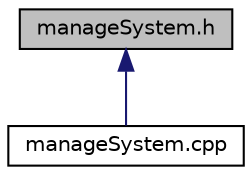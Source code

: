 digraph "manageSystem.h"
{
 // LATEX_PDF_SIZE
  edge [fontname="Helvetica",fontsize="10",labelfontname="Helvetica",labelfontsize="10"];
  node [fontname="Helvetica",fontsize="10",shape=record];
  Node1 [label="manageSystem.h",height=0.2,width=0.4,color="black", fillcolor="grey75", style="filled", fontcolor="black",tooltip="Triển khai lớp UniversitySystem cho hệ thống quản lý sinh viên."];
  Node1 -> Node2 [dir="back",color="midnightblue",fontsize="10",style="solid",fontname="Helvetica"];
  Node2 [label="manageSystem.cpp",height=0.2,width=0.4,color="black", fillcolor="white", style="filled",URL="$manageSystem_8cpp.html",tooltip="Triển khai lớp UniversitySystem cho hệ thống quản lý sinh viên."];
}
